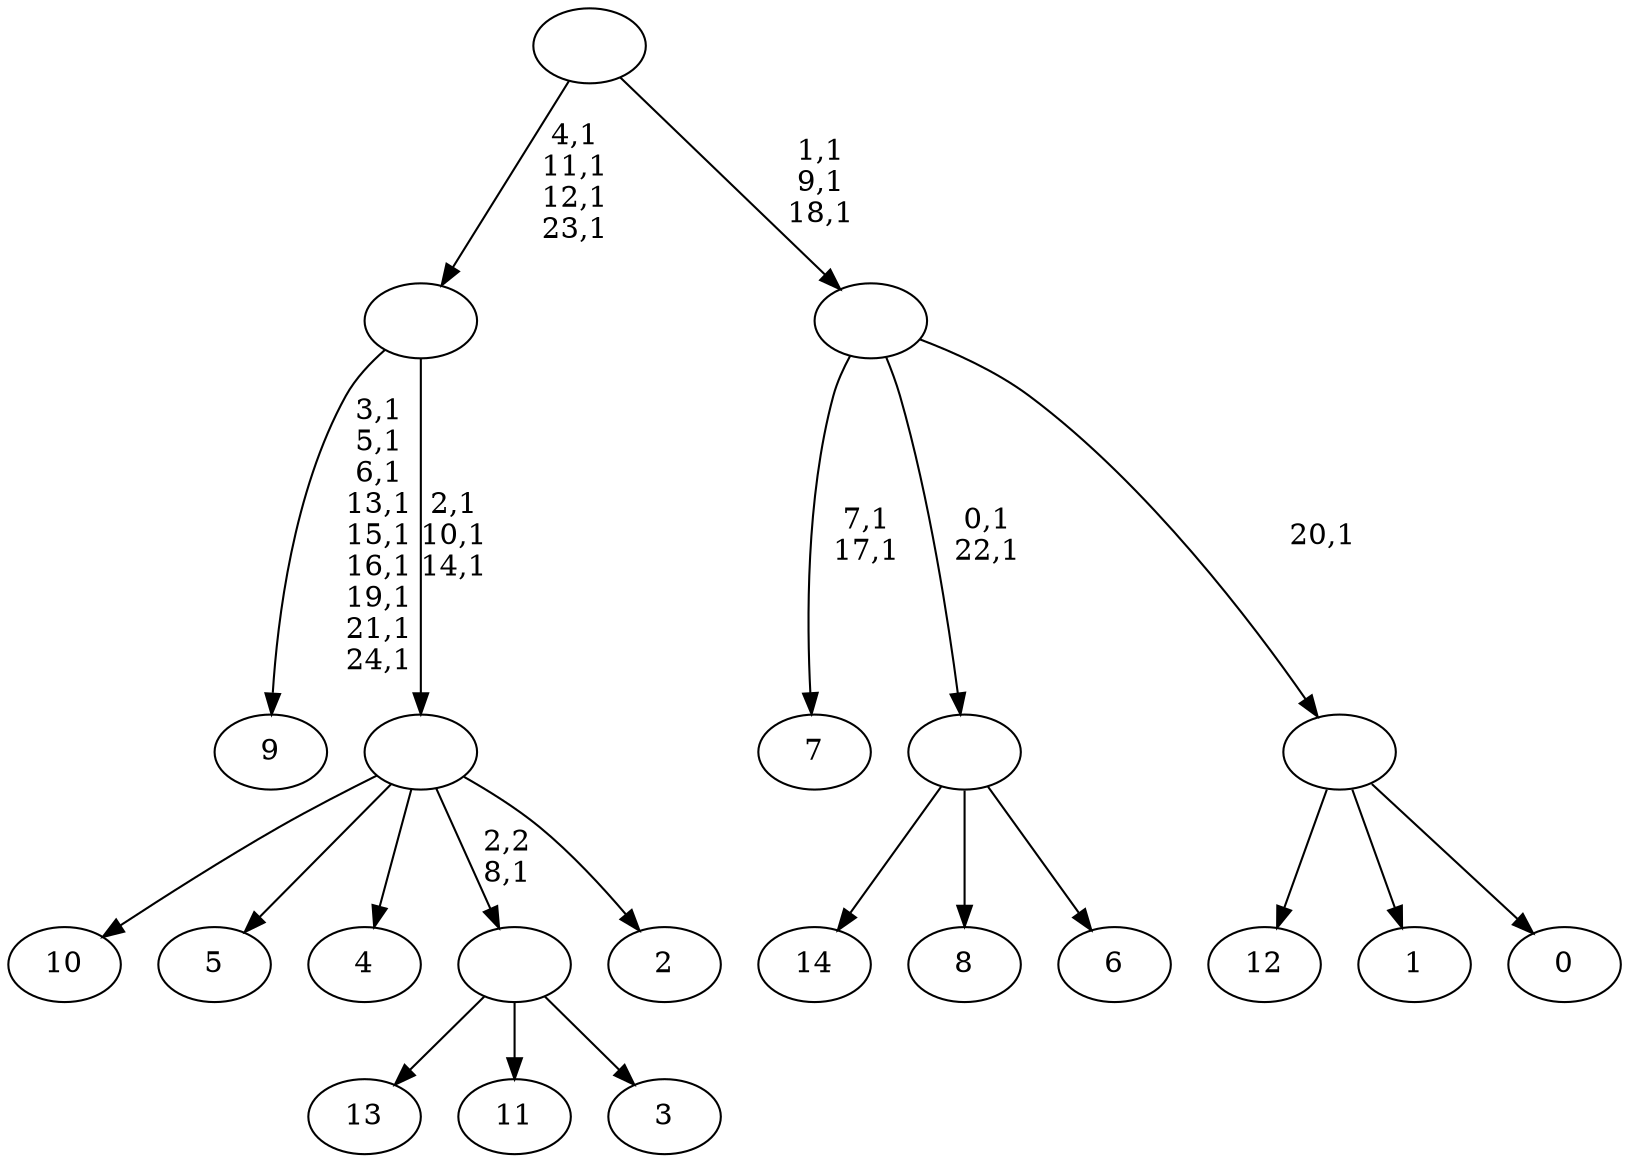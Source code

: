 digraph T {
	40 [label="14"]
	39 [label="13"]
	38 [label="12"]
	37 [label="11"]
	36 [label="10"]
	35 [label="9"]
	25 [label="8"]
	24 [label="7"]
	21 [label="6"]
	20 [label=""]
	18 [label="5"]
	17 [label="4"]
	16 [label="3"]
	15 [label=""]
	14 [label="2"]
	13 [label=""]
	10 [label=""]
	6 [label="1"]
	5 [label="0"]
	4 [label=""]
	3 [label=""]
	0 [label=""]
	20 -> 40 [label=""]
	20 -> 25 [label=""]
	20 -> 21 [label=""]
	15 -> 39 [label=""]
	15 -> 37 [label=""]
	15 -> 16 [label=""]
	13 -> 36 [label=""]
	13 -> 18 [label=""]
	13 -> 17 [label=""]
	13 -> 15 [label="2,2\n8,1"]
	13 -> 14 [label=""]
	10 -> 13 [label="2,1\n10,1\n14,1"]
	10 -> 35 [label="3,1\n5,1\n6,1\n13,1\n15,1\n16,1\n19,1\n21,1\n24,1"]
	4 -> 38 [label=""]
	4 -> 6 [label=""]
	4 -> 5 [label=""]
	3 -> 20 [label="0,1\n22,1"]
	3 -> 24 [label="7,1\n17,1"]
	3 -> 4 [label="20,1"]
	0 -> 3 [label="1,1\n9,1\n18,1"]
	0 -> 10 [label="4,1\n11,1\n12,1\n23,1"]
}
